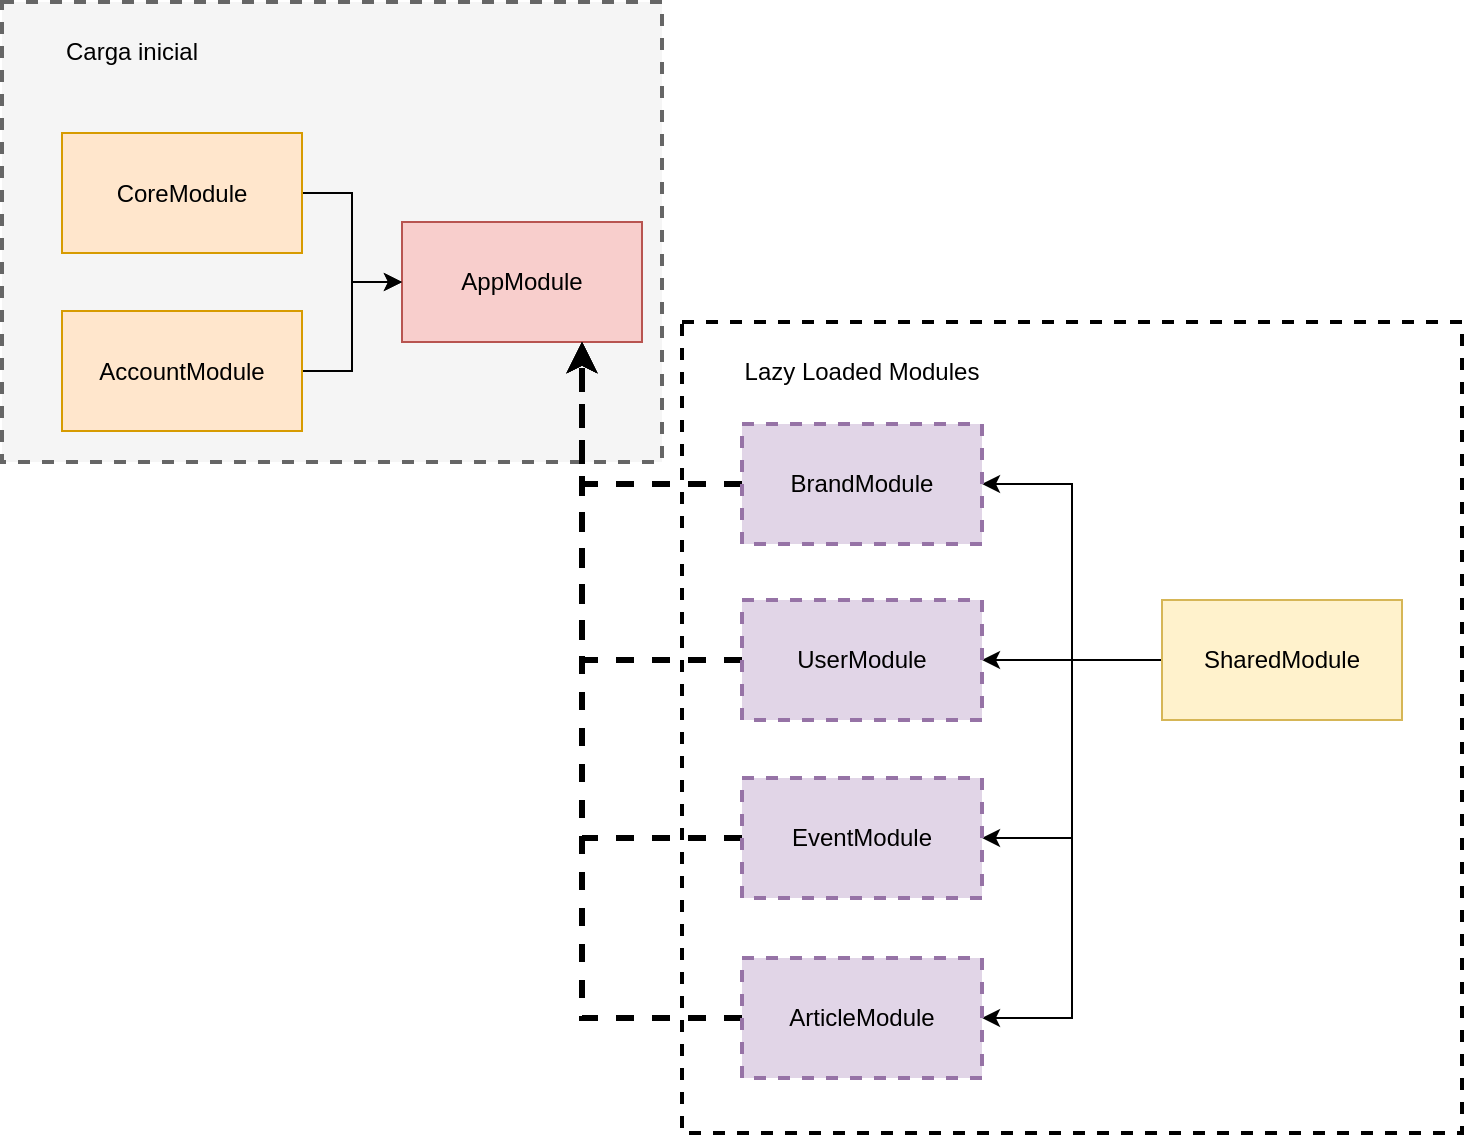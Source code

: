 <mxfile version="15.8.7" type="device"><diagram id="mVetE9fb_TOUNblJ1JP1" name="Angular Modules"><mxGraphModel dx="1422" dy="865" grid="1" gridSize="10" guides="1" tooltips="1" connect="1" arrows="1" fold="1" page="1" pageScale="1" pageWidth="827" pageHeight="1169" math="0" shadow="0"><root><mxCell id="0"/><mxCell id="1" parent="0"/><mxCell id="yQ1RJe8ryd_ZWVEkYZWR-33" value="" style="rounded=0;whiteSpace=wrap;html=1;dashed=1;strokeWidth=2;" vertex="1" parent="1"><mxGeometry x="370" y="200" width="390" height="405.5" as="geometry"/></mxCell><mxCell id="yQ1RJe8ryd_ZWVEkYZWR-31" value="" style="rounded=0;whiteSpace=wrap;html=1;dashed=1;strokeWidth=2;fillColor=#f5f5f5;fontColor=#333333;strokeColor=#666666;" vertex="1" parent="1"><mxGeometry x="30" y="40" width="330" height="230" as="geometry"/></mxCell><mxCell id="yQ1RJe8ryd_ZWVEkYZWR-5" value="AppModule" style="rounded=0;whiteSpace=wrap;html=1;fillColor=#f8cecc;strokeColor=#b85450;" vertex="1" parent="1"><mxGeometry x="230" y="150" width="120" height="60" as="geometry"/></mxCell><mxCell id="yQ1RJe8ryd_ZWVEkYZWR-20" style="edgeStyle=orthogonalEdgeStyle;rounded=0;orthogonalLoop=1;jettySize=auto;html=1;strokeWidth=1;" edge="1" parent="1" source="yQ1RJe8ryd_ZWVEkYZWR-6" target="yQ1RJe8ryd_ZWVEkYZWR-5"><mxGeometry relative="1" as="geometry"><mxPoint x="210" y="85.5" as="targetPoint"/></mxGeometry></mxCell><mxCell id="yQ1RJe8ryd_ZWVEkYZWR-6" value="CoreModule" style="rounded=0;whiteSpace=wrap;html=1;fillColor=#ffe6cc;strokeColor=#d79b00;" vertex="1" parent="1"><mxGeometry x="60" y="105.5" width="120" height="60" as="geometry"/></mxCell><mxCell id="yQ1RJe8ryd_ZWVEkYZWR-16" style="edgeStyle=orthogonalEdgeStyle;rounded=0;orthogonalLoop=1;jettySize=auto;html=1;entryX=1;entryY=0.5;entryDx=0;entryDy=0;strokeWidth=1;" edge="1" parent="1" source="yQ1RJe8ryd_ZWVEkYZWR-7" target="yQ1RJe8ryd_ZWVEkYZWR-9"><mxGeometry relative="1" as="geometry"/></mxCell><mxCell id="yQ1RJe8ryd_ZWVEkYZWR-17" style="edgeStyle=orthogonalEdgeStyle;rounded=0;orthogonalLoop=1;jettySize=auto;html=1;entryX=1;entryY=0.5;entryDx=0;entryDy=0;strokeWidth=1;" edge="1" parent="1" source="yQ1RJe8ryd_ZWVEkYZWR-7" target="yQ1RJe8ryd_ZWVEkYZWR-10"><mxGeometry relative="1" as="geometry"/></mxCell><mxCell id="yQ1RJe8ryd_ZWVEkYZWR-24" style="edgeStyle=orthogonalEdgeStyle;rounded=0;orthogonalLoop=1;jettySize=auto;html=1;entryX=1;entryY=0.5;entryDx=0;entryDy=0;strokeWidth=1;" edge="1" parent="1" source="yQ1RJe8ryd_ZWVEkYZWR-7" target="yQ1RJe8ryd_ZWVEkYZWR-22"><mxGeometry relative="1" as="geometry"/></mxCell><mxCell id="yQ1RJe8ryd_ZWVEkYZWR-27" style="edgeStyle=orthogonalEdgeStyle;rounded=0;orthogonalLoop=1;jettySize=auto;html=1;strokeWidth=1;" edge="1" parent="1" source="yQ1RJe8ryd_ZWVEkYZWR-7" target="yQ1RJe8ryd_ZWVEkYZWR-8"><mxGeometry relative="1" as="geometry"/></mxCell><mxCell id="yQ1RJe8ryd_ZWVEkYZWR-7" value="SharedModule" style="rounded=0;whiteSpace=wrap;html=1;fillColor=#fff2cc;strokeColor=#d6b656;" vertex="1" parent="1"><mxGeometry x="610" y="339" width="120" height="60" as="geometry"/></mxCell><mxCell id="yQ1RJe8ryd_ZWVEkYZWR-11" style="edgeStyle=orthogonalEdgeStyle;rounded=0;orthogonalLoop=1;jettySize=auto;html=1;entryX=0.75;entryY=1;entryDx=0;entryDy=0;dashed=1;strokeWidth=3;" edge="1" parent="1" source="yQ1RJe8ryd_ZWVEkYZWR-8" target="yQ1RJe8ryd_ZWVEkYZWR-5"><mxGeometry relative="1" as="geometry"/></mxCell><mxCell id="yQ1RJe8ryd_ZWVEkYZWR-8" value="UserModule" style="rounded=0;whiteSpace=wrap;html=1;fillColor=#e1d5e7;strokeColor=#9673a6;strokeWidth=2;dashed=1;" vertex="1" parent="1"><mxGeometry x="400" y="339" width="120" height="60" as="geometry"/></mxCell><mxCell id="yQ1RJe8ryd_ZWVEkYZWR-12" style="edgeStyle=orthogonalEdgeStyle;rounded=0;orthogonalLoop=1;jettySize=auto;html=1;dashed=1;strokeWidth=3;entryX=0.75;entryY=1;entryDx=0;entryDy=0;" edge="1" parent="1" source="yQ1RJe8ryd_ZWVEkYZWR-9" target="yQ1RJe8ryd_ZWVEkYZWR-5"><mxGeometry relative="1" as="geometry"/></mxCell><mxCell id="yQ1RJe8ryd_ZWVEkYZWR-9" value="EventModule" style="rounded=0;whiteSpace=wrap;html=1;fillColor=#e1d5e7;strokeColor=#9673a6;strokeWidth=2;dashed=1;" vertex="1" parent="1"><mxGeometry x="400" y="428" width="120" height="60" as="geometry"/></mxCell><mxCell id="yQ1RJe8ryd_ZWVEkYZWR-13" style="edgeStyle=orthogonalEdgeStyle;rounded=0;orthogonalLoop=1;jettySize=auto;html=1;entryX=0.75;entryY=1;entryDx=0;entryDy=0;dashed=1;strokeWidth=3;" edge="1" parent="1" source="yQ1RJe8ryd_ZWVEkYZWR-10" target="yQ1RJe8ryd_ZWVEkYZWR-5"><mxGeometry relative="1" as="geometry"/></mxCell><mxCell id="yQ1RJe8ryd_ZWVEkYZWR-10" value="ArticleModule" style="rounded=0;whiteSpace=wrap;html=1;fillColor=#e1d5e7;strokeColor=#9673a6;strokeWidth=2;dashed=1;" vertex="1" parent="1"><mxGeometry x="400" y="518" width="120" height="60" as="geometry"/></mxCell><mxCell id="yQ1RJe8ryd_ZWVEkYZWR-21" style="edgeStyle=orthogonalEdgeStyle;rounded=0;orthogonalLoop=1;jettySize=auto;html=1;entryX=0;entryY=0.5;entryDx=0;entryDy=0;strokeWidth=1;" edge="1" parent="1" source="yQ1RJe8ryd_ZWVEkYZWR-19" target="yQ1RJe8ryd_ZWVEkYZWR-5"><mxGeometry relative="1" as="geometry"><mxPoint x="210" y="85.5" as="targetPoint"/></mxGeometry></mxCell><mxCell id="yQ1RJe8ryd_ZWVEkYZWR-19" value="AccountModule" style="rounded=0;whiteSpace=wrap;html=1;fillColor=#ffe6cc;strokeColor=#d79b00;" vertex="1" parent="1"><mxGeometry x="60" y="194.5" width="120" height="60" as="geometry"/></mxCell><mxCell id="yQ1RJe8ryd_ZWVEkYZWR-23" style="edgeStyle=orthogonalEdgeStyle;rounded=0;orthogonalLoop=1;jettySize=auto;html=1;entryX=0.75;entryY=1;entryDx=0;entryDy=0;strokeWidth=3;dashed=1;" edge="1" parent="1" source="yQ1RJe8ryd_ZWVEkYZWR-22" target="yQ1RJe8ryd_ZWVEkYZWR-5"><mxGeometry relative="1" as="geometry"/></mxCell><mxCell id="yQ1RJe8ryd_ZWVEkYZWR-22" value="BrandModule" style="rounded=0;whiteSpace=wrap;html=1;fillColor=#e1d5e7;strokeColor=#9673a6;strokeWidth=2;dashed=1;" vertex="1" parent="1"><mxGeometry x="400" y="251" width="120" height="60" as="geometry"/></mxCell><mxCell id="yQ1RJe8ryd_ZWVEkYZWR-32" value="Carga inicial" style="text;html=1;strokeColor=none;fillColor=none;align=center;verticalAlign=middle;whiteSpace=wrap;rounded=0;dashed=1;" vertex="1" parent="1"><mxGeometry x="40" y="50" width="110" height="30" as="geometry"/></mxCell><mxCell id="yQ1RJe8ryd_ZWVEkYZWR-34" value="Lazy Loaded Modules" style="text;html=1;strokeColor=none;fillColor=none;align=center;verticalAlign=middle;whiteSpace=wrap;rounded=0;dashed=1;" vertex="1" parent="1"><mxGeometry x="380" y="210" width="160" height="30" as="geometry"/></mxCell></root></mxGraphModel></diagram></mxfile>